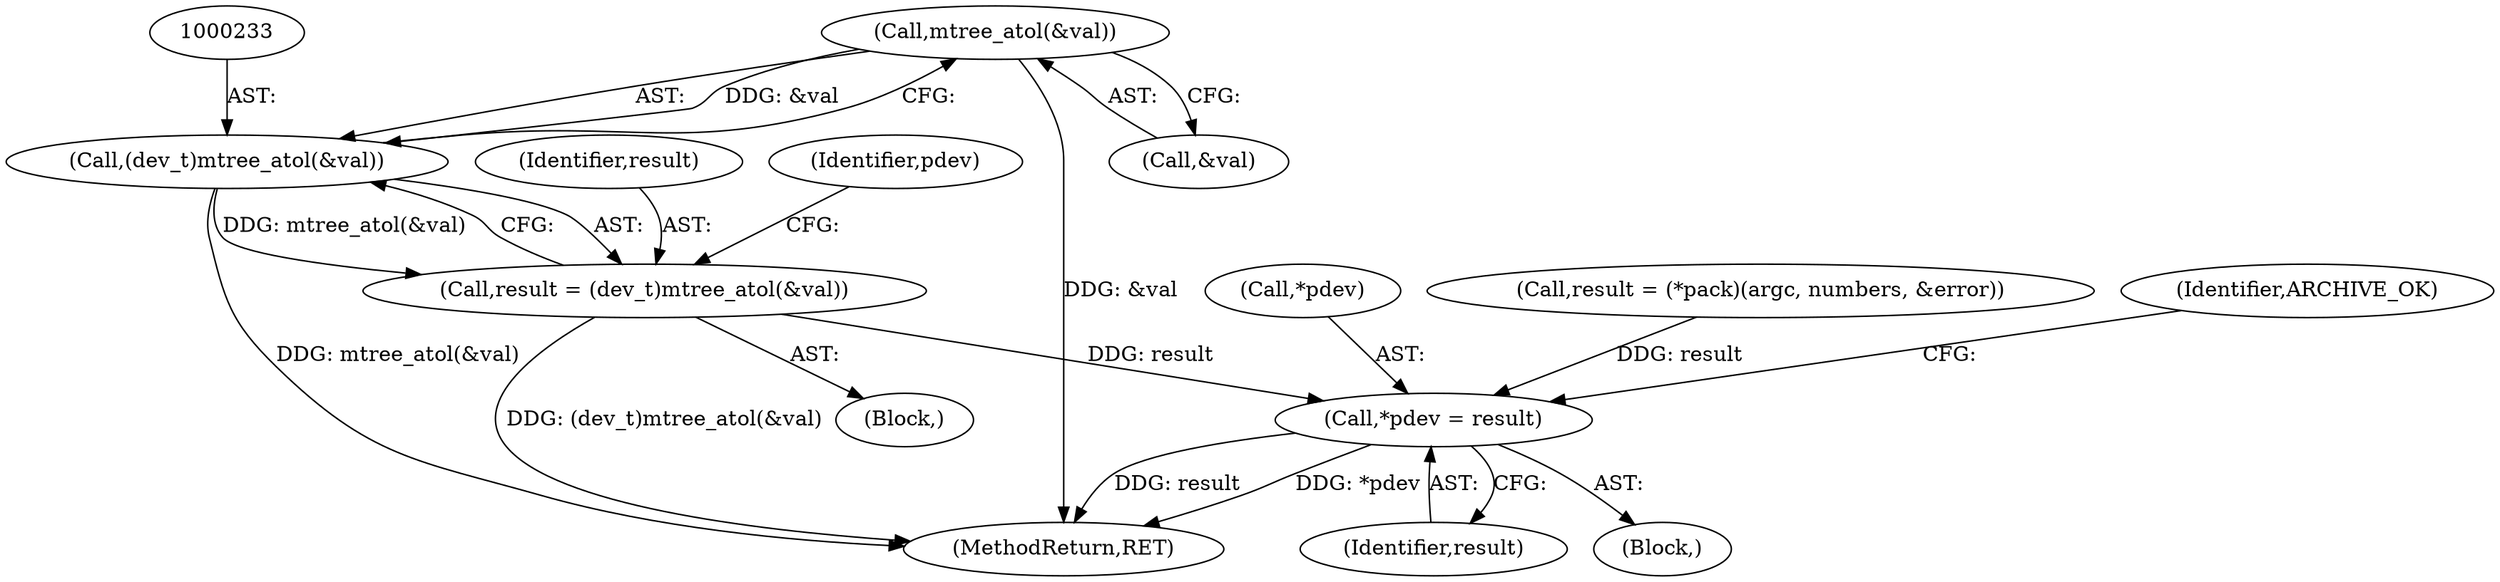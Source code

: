 digraph "0_libarchive_a550daeecf6bc689ade371349892ea17b5b97c77@pointer" {
"1000234" [label="(Call,mtree_atol(&val))"];
"1000232" [label="(Call,(dev_t)mtree_atol(&val))"];
"1000230" [label="(Call,result = (dev_t)mtree_atol(&val))"];
"1000237" [label="(Call,*pdev = result)"];
"1000238" [label="(Call,*pdev)"];
"1000243" [label="(MethodReturn,RET)"];
"1000209" [label="(Call,result = (*pack)(argc, numbers, &error))"];
"1000232" [label="(Call,(dev_t)mtree_atol(&val))"];
"1000230" [label="(Call,result = (dev_t)mtree_atol(&val))"];
"1000229" [label="(Block,)"];
"1000237" [label="(Call,*pdev = result)"];
"1000106" [label="(Block,)"];
"1000239" [label="(Identifier,pdev)"];
"1000235" [label="(Call,&val)"];
"1000240" [label="(Identifier,result)"];
"1000234" [label="(Call,mtree_atol(&val))"];
"1000231" [label="(Identifier,result)"];
"1000242" [label="(Identifier,ARCHIVE_OK)"];
"1000234" -> "1000232"  [label="AST: "];
"1000234" -> "1000235"  [label="CFG: "];
"1000235" -> "1000234"  [label="AST: "];
"1000232" -> "1000234"  [label="CFG: "];
"1000234" -> "1000243"  [label="DDG: &val"];
"1000234" -> "1000232"  [label="DDG: &val"];
"1000232" -> "1000230"  [label="AST: "];
"1000233" -> "1000232"  [label="AST: "];
"1000230" -> "1000232"  [label="CFG: "];
"1000232" -> "1000243"  [label="DDG: mtree_atol(&val)"];
"1000232" -> "1000230"  [label="DDG: mtree_atol(&val)"];
"1000230" -> "1000229"  [label="AST: "];
"1000231" -> "1000230"  [label="AST: "];
"1000239" -> "1000230"  [label="CFG: "];
"1000230" -> "1000243"  [label="DDG: (dev_t)mtree_atol(&val)"];
"1000230" -> "1000237"  [label="DDG: result"];
"1000237" -> "1000106"  [label="AST: "];
"1000237" -> "1000240"  [label="CFG: "];
"1000238" -> "1000237"  [label="AST: "];
"1000240" -> "1000237"  [label="AST: "];
"1000242" -> "1000237"  [label="CFG: "];
"1000237" -> "1000243"  [label="DDG: result"];
"1000237" -> "1000243"  [label="DDG: *pdev"];
"1000209" -> "1000237"  [label="DDG: result"];
}
